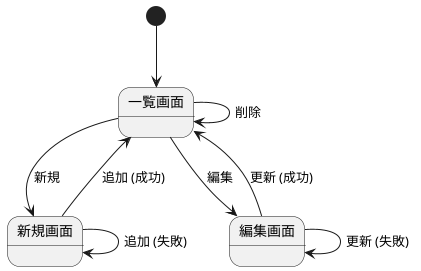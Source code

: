 @startuml
    [*] --> 一覧画面
    一覧画面 --> 新規画面: 新規
    新規画面 --> 一覧画面: 追加 (成功)
    新規画面 --> 新規画面: 追加 (失敗)
    一覧画面 --> 編集画面: 編集
    編集画面 --> 一覧画面: 更新 (成功)
    編集画面 --> 編集画面: 更新 (失敗)
    一覧画面 --> 一覧画面: 削除
@enduml